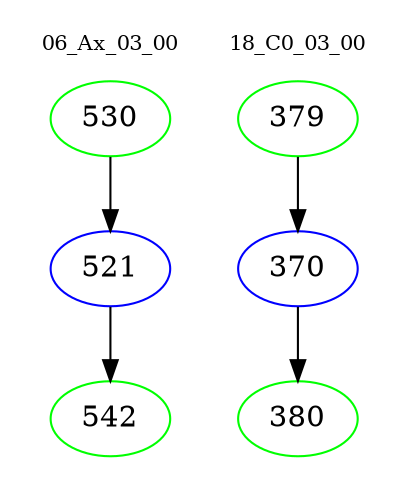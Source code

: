 digraph{
subgraph cluster_0 {
color = white
label = "06_Ax_03_00";
fontsize=10;
T0_530 [label="530", color="green"]
T0_530 -> T0_521 [color="black"]
T0_521 [label="521", color="blue"]
T0_521 -> T0_542 [color="black"]
T0_542 [label="542", color="green"]
}
subgraph cluster_1 {
color = white
label = "18_C0_03_00";
fontsize=10;
T1_379 [label="379", color="green"]
T1_379 -> T1_370 [color="black"]
T1_370 [label="370", color="blue"]
T1_370 -> T1_380 [color="black"]
T1_380 [label="380", color="green"]
}
}
